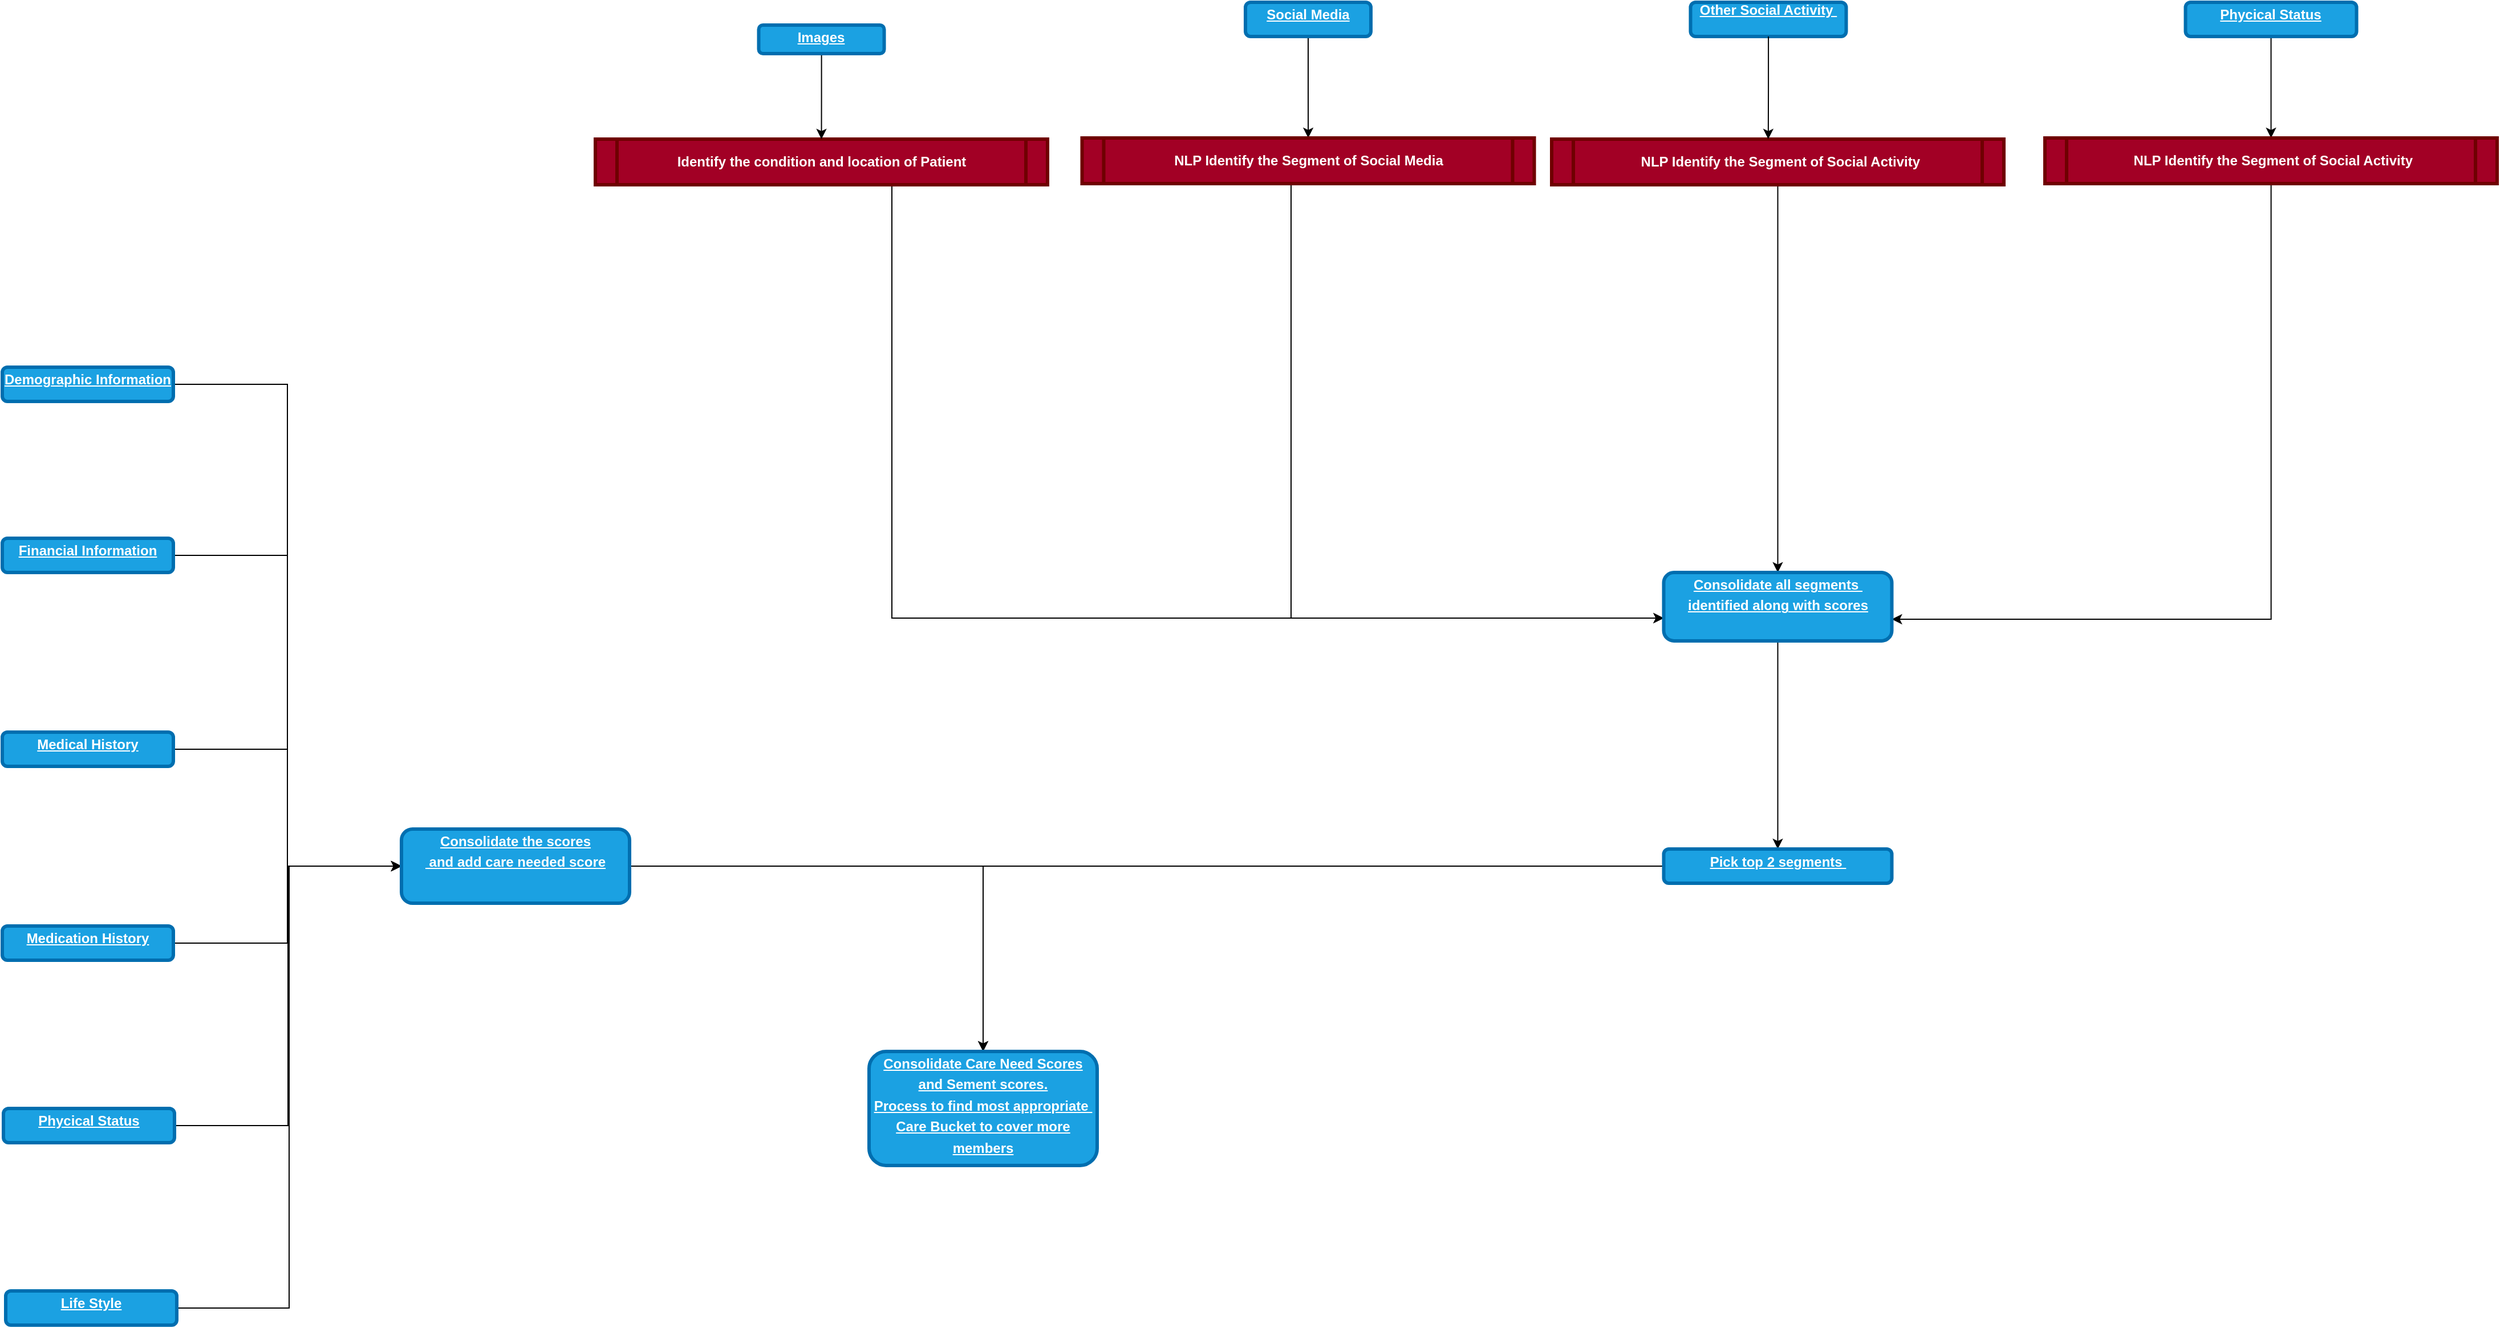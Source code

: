 <mxfile version="22.0.4" type="device">
  <diagram id="PZSCGYiU5lqwYuweIhzP" name="Page-2">
    <mxGraphModel dx="4039" dy="1398" grid="1" gridSize="10" guides="1" tooltips="1" connect="1" arrows="1" fold="1" page="1" pageScale="1" pageWidth="827" pageHeight="1169" math="0" shadow="0">
      <root>
        <mxCell id="0" />
        <mxCell id="1" parent="0" />
        <mxCell id="gsjcGjjO2q5OQMugKB_k-1" style="edgeStyle=orthogonalEdgeStyle;rounded=0;orthogonalLoop=1;jettySize=auto;html=1;" edge="1" parent="1" source="gsjcGjjO2q5OQMugKB_k-2" target="gsjcGjjO2q5OQMugKB_k-4">
          <mxGeometry relative="1" as="geometry" />
        </mxCell>
        <mxCell id="gsjcGjjO2q5OQMugKB_k-2" value="&lt;p style=&quot;margin: 0px; margin-top: 4px; text-align: center; text-decoration: underline;&quot;&gt;Social Media&lt;/p&gt;" style="verticalAlign=middle;align=center;overflow=fill;fontSize=12;fontFamily=Helvetica;html=1;rounded=1;fontStyle=1;strokeWidth=3;fillColor=#1ba1e2;fontColor=#ffffff;strokeColor=#006EAF;" vertex="1" parent="1">
          <mxGeometry x="-20" y="800" width="110" height="30" as="geometry" />
        </mxCell>
        <mxCell id="gsjcGjjO2q5OQMugKB_k-3" style="edgeStyle=orthogonalEdgeStyle;rounded=0;orthogonalLoop=1;jettySize=auto;html=1;" edge="1" parent="1" source="gsjcGjjO2q5OQMugKB_k-4" target="gsjcGjjO2q5OQMugKB_k-32">
          <mxGeometry relative="1" as="geometry">
            <mxPoint x="140.0" y="900.0" as="sourcePoint" />
            <mxPoint x="446" y="1261" as="targetPoint" />
            <Array as="points">
              <mxPoint x="20" y="1340" />
            </Array>
          </mxGeometry>
        </mxCell>
        <mxCell id="gsjcGjjO2q5OQMugKB_k-4" value="NLP Identify the Segment of Social Media" style="shape=process;whiteSpace=wrap;align=center;verticalAlign=middle;size=0.048;fontStyle=1;strokeWidth=3;fillColor=#a20025;fontColor=#ffffff;strokeColor=#6F0000;" vertex="1" parent="1">
          <mxGeometry x="-163.25" y="919" width="396.5" height="40" as="geometry" />
        </mxCell>
        <mxCell id="gsjcGjjO2q5OQMugKB_k-5" value="&lt;u&gt;Other Social Activity&amp;nbsp;&lt;/u&gt;" style="verticalAlign=middle;align=center;overflow=fill;fontSize=12;fontFamily=Helvetica;html=1;rounded=1;fontStyle=1;strokeWidth=3;fillColor=#1ba1e2;fontColor=#ffffff;strokeColor=#006EAF;" vertex="1" parent="1">
          <mxGeometry x="370.25" y="800" width="136.5" height="30" as="geometry" />
        </mxCell>
        <mxCell id="gsjcGjjO2q5OQMugKB_k-6" style="edgeStyle=orthogonalEdgeStyle;rounded=0;orthogonalLoop=1;jettySize=auto;html=1;entryX=0.5;entryY=0;entryDx=0;entryDy=0;" edge="1" parent="1" source="gsjcGjjO2q5OQMugKB_k-7" target="gsjcGjjO2q5OQMugKB_k-32">
          <mxGeometry relative="1" as="geometry" />
        </mxCell>
        <mxCell id="gsjcGjjO2q5OQMugKB_k-7" value=" NLP Identify the Segment of Social Activity" style="shape=process;whiteSpace=wrap;align=center;verticalAlign=middle;size=0.048;fontStyle=1;strokeWidth=3;fillColor=#a20025;fontColor=#ffffff;strokeColor=#6F0000;" vertex="1" parent="1">
          <mxGeometry x="248.5" y="920" width="396.5" height="40" as="geometry" />
        </mxCell>
        <mxCell id="gsjcGjjO2q5OQMugKB_k-8" style="edgeStyle=orthogonalEdgeStyle;rounded=0;orthogonalLoop=1;jettySize=auto;html=1;entryX=0.479;entryY=0;entryDx=0;entryDy=0;entryPerimeter=0;" edge="1" parent="1" source="gsjcGjjO2q5OQMugKB_k-5" target="gsjcGjjO2q5OQMugKB_k-7">
          <mxGeometry relative="1" as="geometry" />
        </mxCell>
        <mxCell id="gsjcGjjO2q5OQMugKB_k-9" style="edgeStyle=orthogonalEdgeStyle;rounded=0;orthogonalLoop=1;jettySize=auto;html=1;" edge="1" parent="1" source="gsjcGjjO2q5OQMugKB_k-10" target="gsjcGjjO2q5OQMugKB_k-32">
          <mxGeometry relative="1" as="geometry">
            <Array as="points">
              <mxPoint x="-330" y="1340" />
            </Array>
          </mxGeometry>
        </mxCell>
        <mxCell id="gsjcGjjO2q5OQMugKB_k-10" value="Identify the condition and location of Patient" style="shape=process;whiteSpace=wrap;align=center;verticalAlign=middle;size=0.048;fontStyle=1;strokeWidth=3;fillColor=#a20025;fontColor=#ffffff;strokeColor=#6F0000;" vertex="1" parent="1">
          <mxGeometry x="-590" y="920" width="396.5" height="40" as="geometry" />
        </mxCell>
        <mxCell id="gsjcGjjO2q5OQMugKB_k-11" style="edgeStyle=orthogonalEdgeStyle;rounded=0;orthogonalLoop=1;jettySize=auto;html=1;" edge="1" parent="1" source="gsjcGjjO2q5OQMugKB_k-12" target="gsjcGjjO2q5OQMugKB_k-10">
          <mxGeometry relative="1" as="geometry" />
        </mxCell>
        <mxCell id="gsjcGjjO2q5OQMugKB_k-12" value="&lt;p style=&quot;margin: 0px; margin-top: 4px; text-align: center; text-decoration: underline;&quot;&gt;Images&lt;/p&gt;" style="verticalAlign=middle;align=center;overflow=fill;fontSize=12;fontFamily=Helvetica;html=1;rounded=1;fontStyle=1;strokeWidth=3;fillColor=#1ba1e2;fontColor=#ffffff;strokeColor=#006EAF;" vertex="1" parent="1">
          <mxGeometry x="-446.75" y="820" width="110" height="25" as="geometry" />
        </mxCell>
        <mxCell id="gsjcGjjO2q5OQMugKB_k-13" style="edgeStyle=orthogonalEdgeStyle;rounded=0;orthogonalLoop=1;jettySize=auto;html=1;entryX=0;entryY=0.5;entryDx=0;entryDy=0;" edge="1" parent="1" source="gsjcGjjO2q5OQMugKB_k-14" target="gsjcGjjO2q5OQMugKB_k-26">
          <mxGeometry relative="1" as="geometry" />
        </mxCell>
        <mxCell id="gsjcGjjO2q5OQMugKB_k-14" value="&lt;p style=&quot;margin: 0px; margin-top: 4px; text-align: center; text-decoration: underline;&quot;&gt;Demographic Information&lt;/p&gt;" style="verticalAlign=middle;align=center;overflow=fill;fontSize=12;fontFamily=Helvetica;html=1;rounded=1;fontStyle=1;strokeWidth=3;fillColor=#1ba1e2;fontColor=#ffffff;strokeColor=#006EAF;" vertex="1" parent="1">
          <mxGeometry x="-1110" y="1120" width="150" height="30" as="geometry" />
        </mxCell>
        <mxCell id="gsjcGjjO2q5OQMugKB_k-15" style="edgeStyle=orthogonalEdgeStyle;rounded=0;orthogonalLoop=1;jettySize=auto;html=1;entryX=0;entryY=0.5;entryDx=0;entryDy=0;" edge="1" parent="1" source="gsjcGjjO2q5OQMugKB_k-16" target="gsjcGjjO2q5OQMugKB_k-26">
          <mxGeometry relative="1" as="geometry" />
        </mxCell>
        <mxCell id="gsjcGjjO2q5OQMugKB_k-16" value="&lt;p style=&quot;margin: 0px; margin-top: 4px; text-align: center; text-decoration: underline;&quot;&gt;Financial Information&lt;/p&gt;" style="verticalAlign=middle;align=center;overflow=fill;fontSize=12;fontFamily=Helvetica;html=1;rounded=1;fontStyle=1;strokeWidth=3;fillColor=#1ba1e2;fontColor=#ffffff;strokeColor=#006EAF;" vertex="1" parent="1">
          <mxGeometry x="-1110" y="1270" width="150" height="30" as="geometry" />
        </mxCell>
        <mxCell id="gsjcGjjO2q5OQMugKB_k-17" style="edgeStyle=orthogonalEdgeStyle;rounded=0;orthogonalLoop=1;jettySize=auto;html=1;entryX=0;entryY=0.5;entryDx=0;entryDy=0;" edge="1" parent="1" source="gsjcGjjO2q5OQMugKB_k-18" target="gsjcGjjO2q5OQMugKB_k-26">
          <mxGeometry relative="1" as="geometry" />
        </mxCell>
        <mxCell id="gsjcGjjO2q5OQMugKB_k-18" value="&lt;p style=&quot;margin: 0px; margin-top: 4px; text-align: center; text-decoration: underline;&quot;&gt;Medical History&lt;/p&gt;" style="verticalAlign=middle;align=center;overflow=fill;fontSize=12;fontFamily=Helvetica;html=1;rounded=1;fontStyle=1;strokeWidth=3;fillColor=#1ba1e2;fontColor=#ffffff;strokeColor=#006EAF;" vertex="1" parent="1">
          <mxGeometry x="-1110" y="1440" width="150" height="30" as="geometry" />
        </mxCell>
        <mxCell id="gsjcGjjO2q5OQMugKB_k-19" style="edgeStyle=orthogonalEdgeStyle;rounded=0;orthogonalLoop=1;jettySize=auto;html=1;entryX=0;entryY=0.5;entryDx=0;entryDy=0;" edge="1" parent="1" source="gsjcGjjO2q5OQMugKB_k-20" target="gsjcGjjO2q5OQMugKB_k-26">
          <mxGeometry relative="1" as="geometry" />
        </mxCell>
        <mxCell id="gsjcGjjO2q5OQMugKB_k-20" value="&lt;p style=&quot;margin: 0px; margin-top: 4px; text-align: center; text-decoration: underline;&quot;&gt;Medication History&lt;/p&gt;" style="verticalAlign=middle;align=center;overflow=fill;fontSize=12;fontFamily=Helvetica;html=1;rounded=1;fontStyle=1;strokeWidth=3;fillColor=#1ba1e2;fontColor=#ffffff;strokeColor=#006EAF;" vertex="1" parent="1">
          <mxGeometry x="-1110" y="1610" width="150" height="30" as="geometry" />
        </mxCell>
        <mxCell id="gsjcGjjO2q5OQMugKB_k-21" style="edgeStyle=orthogonalEdgeStyle;rounded=0;orthogonalLoop=1;jettySize=auto;html=1;entryX=0;entryY=0.5;entryDx=0;entryDy=0;" edge="1" parent="1" source="gsjcGjjO2q5OQMugKB_k-22" target="gsjcGjjO2q5OQMugKB_k-26">
          <mxGeometry relative="1" as="geometry" />
        </mxCell>
        <mxCell id="gsjcGjjO2q5OQMugKB_k-22" value="&lt;p style=&quot;margin: 0px; margin-top: 4px; text-align: center; text-decoration: underline;&quot;&gt;Phycical Status&lt;/p&gt;" style="verticalAlign=middle;align=center;overflow=fill;fontSize=12;fontFamily=Helvetica;html=1;rounded=1;fontStyle=1;strokeWidth=3;fillColor=#1ba1e2;fontColor=#ffffff;strokeColor=#006EAF;" vertex="1" parent="1">
          <mxGeometry x="-1109" y="1770" width="150" height="30" as="geometry" />
        </mxCell>
        <mxCell id="gsjcGjjO2q5OQMugKB_k-23" style="edgeStyle=orthogonalEdgeStyle;rounded=0;orthogonalLoop=1;jettySize=auto;html=1;entryX=0;entryY=0.5;entryDx=0;entryDy=0;" edge="1" parent="1" source="gsjcGjjO2q5OQMugKB_k-24" target="gsjcGjjO2q5OQMugKB_k-26">
          <mxGeometry relative="1" as="geometry" />
        </mxCell>
        <mxCell id="gsjcGjjO2q5OQMugKB_k-24" value="&lt;p style=&quot;margin: 0px; margin-top: 4px; text-align: center; text-decoration: underline;&quot;&gt;Life Style&lt;/p&gt;" style="verticalAlign=middle;align=center;overflow=fill;fontSize=12;fontFamily=Helvetica;html=1;rounded=1;fontStyle=1;strokeWidth=3;fillColor=#1ba1e2;fontColor=#ffffff;strokeColor=#006EAF;" vertex="1" parent="1">
          <mxGeometry x="-1107" y="1930" width="150" height="30" as="geometry" />
        </mxCell>
        <mxCell id="gsjcGjjO2q5OQMugKB_k-25" style="edgeStyle=orthogonalEdgeStyle;rounded=0;orthogonalLoop=1;jettySize=auto;html=1;entryX=0.5;entryY=0;entryDx=0;entryDy=0;" edge="1" parent="1" source="gsjcGjjO2q5OQMugKB_k-26" target="gsjcGjjO2q5OQMugKB_k-35">
          <mxGeometry relative="1" as="geometry" />
        </mxCell>
        <mxCell id="gsjcGjjO2q5OQMugKB_k-26" value="&lt;p style=&quot;margin: 0px; margin-top: 4px; text-align: center; text-decoration: underline;&quot;&gt;Consolidate the scores&lt;/p&gt;&lt;p style=&quot;margin: 0px; margin-top: 4px; text-align: center; text-decoration: underline;&quot;&gt;&amp;nbsp;and add care needed score&lt;/p&gt;" style="verticalAlign=middle;align=center;overflow=fill;fontSize=12;fontFamily=Helvetica;html=1;rounded=1;fontStyle=1;strokeWidth=3;fillColor=#1ba1e2;fontColor=#ffffff;strokeColor=#006EAF;" vertex="1" parent="1">
          <mxGeometry x="-760" y="1525" width="200" height="65" as="geometry" />
        </mxCell>
        <mxCell id="gsjcGjjO2q5OQMugKB_k-27" style="edgeStyle=orthogonalEdgeStyle;rounded=0;orthogonalLoop=1;jettySize=auto;html=1;entryX=0.5;entryY=0;entryDx=0;entryDy=0;" edge="1" parent="1" source="gsjcGjjO2q5OQMugKB_k-28" target="gsjcGjjO2q5OQMugKB_k-30">
          <mxGeometry relative="1" as="geometry" />
        </mxCell>
        <mxCell id="gsjcGjjO2q5OQMugKB_k-28" value="&lt;p style=&quot;margin: 0px; margin-top: 4px; text-align: center; text-decoration: underline;&quot;&gt;Phycical Status&lt;/p&gt;" style="verticalAlign=middle;align=center;overflow=fill;fontSize=12;fontFamily=Helvetica;html=1;rounded=1;fontStyle=1;strokeWidth=3;fillColor=#1ba1e2;fontColor=#ffffff;strokeColor=#006EAF;" vertex="1" parent="1">
          <mxGeometry x="804.25" y="800" width="150" height="30" as="geometry" />
        </mxCell>
        <mxCell id="gsjcGjjO2q5OQMugKB_k-29" style="edgeStyle=orthogonalEdgeStyle;rounded=0;orthogonalLoop=1;jettySize=auto;html=1;entryX=1;entryY=0.5;entryDx=0;entryDy=0;" edge="1" parent="1">
          <mxGeometry relative="1" as="geometry">
            <mxPoint x="879.286" y="950.0" as="sourcePoint" />
            <mxPoint x="546.75" y="1341" as="targetPoint" />
            <Array as="points">
              <mxPoint x="879" y="1341" />
            </Array>
          </mxGeometry>
        </mxCell>
        <mxCell id="gsjcGjjO2q5OQMugKB_k-30" value=" NLP Identify the Segment of Social Activity" style="shape=process;whiteSpace=wrap;align=center;verticalAlign=middle;size=0.048;fontStyle=1;strokeWidth=3;fillColor=#a20025;fontColor=#ffffff;strokeColor=#6F0000;" vertex="1" parent="1">
          <mxGeometry x="681" y="919" width="396.5" height="40" as="geometry" />
        </mxCell>
        <mxCell id="gsjcGjjO2q5OQMugKB_k-31" style="edgeStyle=orthogonalEdgeStyle;rounded=0;orthogonalLoop=1;jettySize=auto;html=1;" edge="1" parent="1" source="gsjcGjjO2q5OQMugKB_k-32" target="gsjcGjjO2q5OQMugKB_k-34">
          <mxGeometry relative="1" as="geometry" />
        </mxCell>
        <mxCell id="gsjcGjjO2q5OQMugKB_k-32" value="&lt;p style=&quot;margin: 0px; margin-top: 4px; text-align: center; text-decoration: underline;&quot;&gt;Consolidate all segments&amp;nbsp;&lt;/p&gt;&lt;p style=&quot;margin: 0px; margin-top: 4px; text-align: center; text-decoration: underline;&quot;&gt;identified along with scores&lt;/p&gt;&lt;p style=&quot;margin: 0px; margin-top: 4px; text-align: center; text-decoration: underline;&quot;&gt;&lt;br&gt;&lt;/p&gt;" style="verticalAlign=middle;align=center;overflow=fill;fontSize=12;fontFamily=Helvetica;html=1;rounded=1;fontStyle=1;strokeWidth=3;fillColor=#1ba1e2;fontColor=#ffffff;strokeColor=#006EAF;" vertex="1" parent="1">
          <mxGeometry x="346.75" y="1300" width="200" height="60" as="geometry" />
        </mxCell>
        <mxCell id="gsjcGjjO2q5OQMugKB_k-33" style="edgeStyle=orthogonalEdgeStyle;rounded=0;orthogonalLoop=1;jettySize=auto;html=1;entryX=0.5;entryY=0;entryDx=0;entryDy=0;" edge="1" parent="1" source="gsjcGjjO2q5OQMugKB_k-34" target="gsjcGjjO2q5OQMugKB_k-35">
          <mxGeometry relative="1" as="geometry" />
        </mxCell>
        <mxCell id="gsjcGjjO2q5OQMugKB_k-34" value="&lt;p style=&quot;margin: 0px; margin-top: 4px; text-align: center; text-decoration: underline;&quot;&gt;Pick top 2 segments&amp;nbsp;&lt;/p&gt;" style="verticalAlign=middle;align=center;overflow=fill;fontSize=12;fontFamily=Helvetica;html=1;rounded=1;fontStyle=1;strokeWidth=3;fillColor=#1ba1e2;fontColor=#ffffff;strokeColor=#006EAF;" vertex="1" parent="1">
          <mxGeometry x="346.75" y="1542.5" width="200" height="30" as="geometry" />
        </mxCell>
        <mxCell id="gsjcGjjO2q5OQMugKB_k-35" value="&lt;p style=&quot;margin: 0px; margin-top: 4px; text-align: center; text-decoration: underline;&quot;&gt;Consolidate Care Need Scores&lt;/p&gt;&lt;p style=&quot;margin: 0px; margin-top: 4px; text-align: center; text-decoration: underline;&quot;&gt;and Sement scores.&lt;/p&gt;&lt;p style=&quot;margin: 0px; margin-top: 4px; text-align: center; text-decoration: underline;&quot;&gt;Process to find most appropriate&amp;nbsp;&lt;/p&gt;&lt;p style=&quot;margin: 0px; margin-top: 4px; text-align: center; text-decoration: underline;&quot;&gt;Care Bucket to cover more&lt;/p&gt;&lt;p style=&quot;margin: 0px; margin-top: 4px; text-align: center; text-decoration: underline;&quot;&gt;members&lt;/p&gt;" style="verticalAlign=middle;align=center;overflow=fill;fontSize=12;fontFamily=Helvetica;html=1;rounded=1;fontStyle=1;strokeWidth=3;fillColor=#1ba1e2;fontColor=#ffffff;strokeColor=#006EAF;" vertex="1" parent="1">
          <mxGeometry x="-350" y="1720" width="200" height="100" as="geometry" />
        </mxCell>
      </root>
    </mxGraphModel>
  </diagram>
</mxfile>

